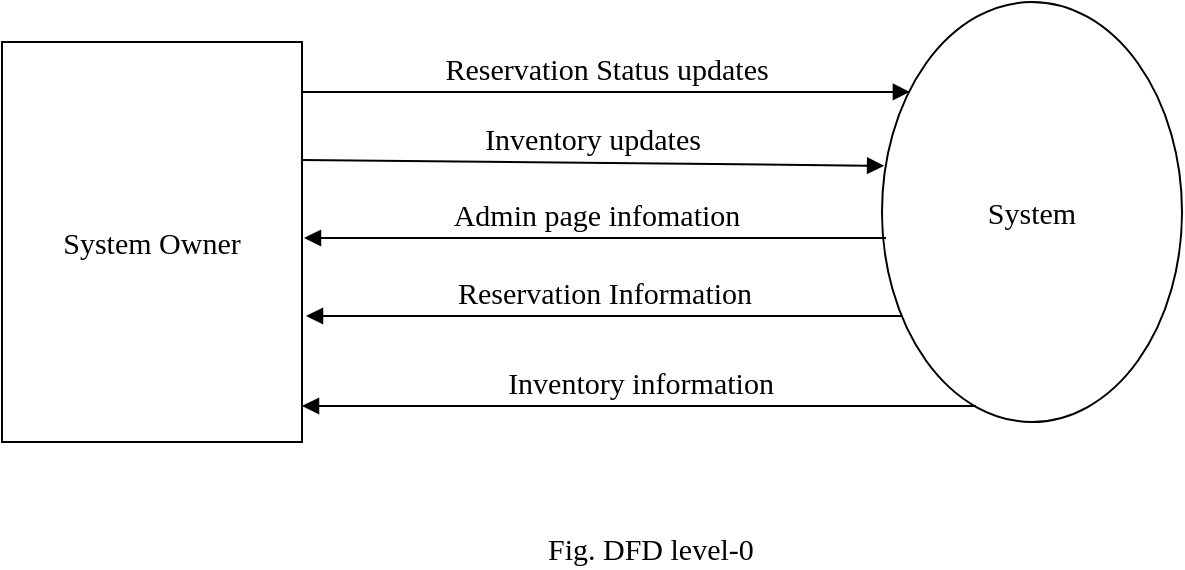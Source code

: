 <mxfile version="20.6.0" type="device"><diagram id="bOu-GbIjD8PPUGK-CO_g" name="Page-1"><mxGraphModel dx="868" dy="1619" grid="1" gridSize="10" guides="1" tooltips="1" connect="1" arrows="1" fold="1" page="1" pageScale="1" pageWidth="827" pageHeight="1169" math="0" shadow="0"><root><mxCell id="0"/><mxCell id="1" parent="0"/><mxCell id="wOnzl2WNLUPHyoelMXcC-1" value="System" style="ellipse;whiteSpace=wrap;html=1;fontFamily=Times New Roman;fontSize=15;" parent="1" vertex="1"><mxGeometry x="550" y="-610" width="150" height="210" as="geometry"/></mxCell><mxCell id="wOnzl2WNLUPHyoelMXcC-2" value="System Owner" style="rounded=0;whiteSpace=wrap;html=1;fontFamily=Times New Roman;fontSize=15;" parent="1" vertex="1"><mxGeometry x="110" y="-590" width="150" height="200" as="geometry"/></mxCell><mxCell id="wOnzl2WNLUPHyoelMXcC-5" value="Admin page infomation" style="html=1;verticalAlign=bottom;endArrow=block;entryX=1.02;entryY=0.205;entryDx=0;entryDy=0;entryPerimeter=0;fontFamily=Times New Roman;fontSize=15;" parent="1" edge="1"><mxGeometry width="80" relative="1" as="geometry"><mxPoint x="552" y="-492" as="sourcePoint"/><mxPoint x="261" y="-492" as="targetPoint"/></mxGeometry></mxCell><mxCell id="wOnzl2WNLUPHyoelMXcC-6" value="Reservation Information" style="html=1;verticalAlign=bottom;endArrow=block;fontFamily=Times New Roman;fontSize=15;" parent="1" edge="1"><mxGeometry width="80" relative="1" as="geometry"><mxPoint x="560" y="-453" as="sourcePoint"/><mxPoint x="262" y="-453" as="targetPoint"/></mxGeometry></mxCell><mxCell id="wOnzl2WNLUPHyoelMXcC-9" value="Inventory information" style="html=1;verticalAlign=bottom;endArrow=block;entryX=1;entryY=0.75;entryDx=0;entryDy=0;fontFamily=Times New Roman;fontSize=15;" parent="1" edge="1"><mxGeometry width="80" relative="1" as="geometry"><mxPoint x="597" y="-408" as="sourcePoint"/><mxPoint x="260" y="-408" as="targetPoint"/></mxGeometry></mxCell><mxCell id="wOnzl2WNLUPHyoelMXcC-14" value="Fig. DFD level-0" style="text;html=1;resizable=0;points=[];autosize=1;align=left;verticalAlign=top;spacingTop=-4;fontSize=15;fontFamily=Times New Roman;" parent="1" vertex="1"><mxGeometry x="381" y="-348" width="120" height="20" as="geometry"/></mxCell><mxCell id="mftquGRBbb00WCVBEmM--2" value="Inventory updates" style="html=1;verticalAlign=bottom;endArrow=block;fontSize=15;fontFamily=Times New Roman;entryX=0.007;entryY=0.39;entryDx=0;entryDy=0;entryPerimeter=0;" parent="1" target="wOnzl2WNLUPHyoelMXcC-1" edge="1"><mxGeometry width="80" relative="1" as="geometry"><mxPoint x="260" y="-531" as="sourcePoint"/><mxPoint x="552" y="-532" as="targetPoint"/></mxGeometry></mxCell><mxCell id="mftquGRBbb00WCVBEmM--3" value="Reservation Status updates" style="html=1;verticalAlign=bottom;endArrow=block;entryX=0.093;entryY=0.214;entryDx=0;entryDy=0;entryPerimeter=0;fontSize=15;fontFamily=Times New Roman;" parent="1" target="wOnzl2WNLUPHyoelMXcC-1" edge="1"><mxGeometry width="80" relative="1" as="geometry"><mxPoint x="260" y="-565" as="sourcePoint"/><mxPoint x="550" y="-565.07" as="targetPoint"/></mxGeometry></mxCell></root></mxGraphModel></diagram></mxfile>